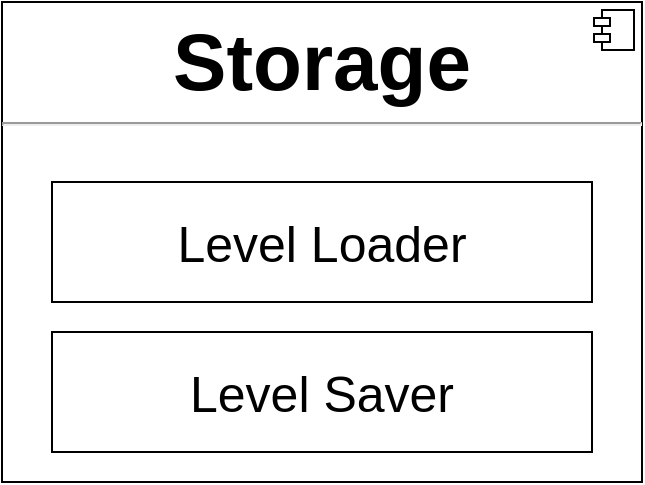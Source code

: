 <mxfile version="14.1.8" type="device"><diagram id="fhBqnHq1IshxXnvw0Y61" name="Architecture Diagram"><mxGraphModel dx="1214" dy="1897" grid="1" gridSize="10" guides="1" tooltips="1" connect="1" arrows="1" fold="1" page="1" pageScale="1" pageWidth="850" pageHeight="1100" math="0" shadow="0"><root><mxCell id="0"/><mxCell id="1" parent="0"/><mxCell id="ga7XgHrVtoDUN-Rhen7b-11" value="&lt;p style=&quot;margin: 0px ; margin-top: 6px ; text-align: center&quot;&gt;&lt;b&gt;&lt;font style=&quot;font-size: 40px&quot;&gt;Storage&lt;/font&gt;&lt;/b&gt;&lt;/p&gt;&lt;hr&gt;&lt;p style=&quot;margin: 0px ; margin-left: 8px&quot;&gt;&lt;br&gt;&lt;/p&gt;" style="align=left;overflow=fill;html=1;dropTarget=0;" parent="1" vertex="1"><mxGeometry x="265" y="-680" width="320" height="240" as="geometry"/></mxCell><mxCell id="ga7XgHrVtoDUN-Rhen7b-12" value="" style="shape=component;jettyWidth=8;jettyHeight=4;" parent="ga7XgHrVtoDUN-Rhen7b-11" vertex="1"><mxGeometry x="1" width="20" height="20" relative="1" as="geometry"><mxPoint x="-24" y="4" as="offset"/></mxGeometry></mxCell><mxCell id="ga7XgHrVtoDUN-Rhen7b-14" value="&lt;font style=&quot;font-size: 25px&quot;&gt;Level Loader&lt;/font&gt;" style="rounded=0;whiteSpace=wrap;html=1;" parent="1" vertex="1"><mxGeometry x="290" y="-590" width="270" height="60" as="geometry"/></mxCell><mxCell id="ga7XgHrVtoDUN-Rhen7b-15" value="&lt;span style=&quot;font-size: 25px&quot;&gt;Level Saver&lt;/span&gt;" style="rounded=0;whiteSpace=wrap;html=1;" parent="1" vertex="1"><mxGeometry x="290" y="-515" width="270" height="60" as="geometry"/></mxCell></root></mxGraphModel></diagram></mxfile>